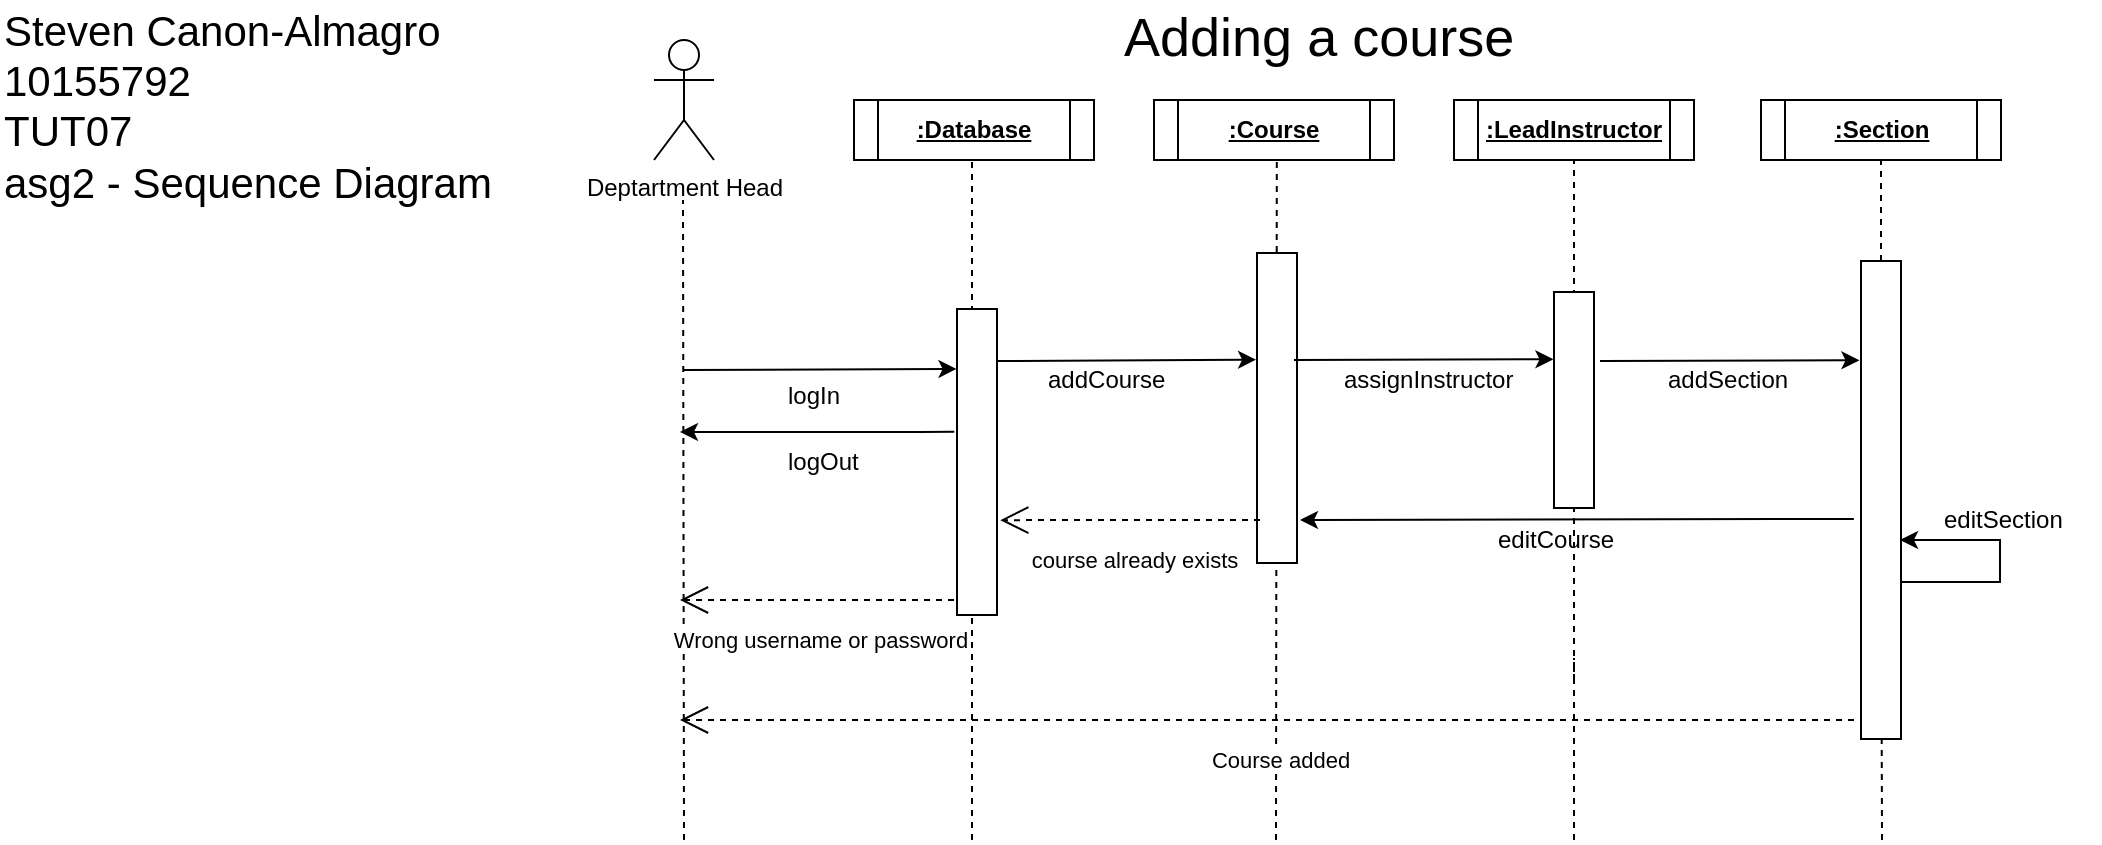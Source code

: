 <mxfile version="10.3.9" type="github"><diagram id="pz2NdhORZHPuAVBG5nWx" name="Page-1"><mxGraphModel dx="2244" dy="876" grid="1" gridSize="10" guides="1" tooltips="1" connect="1" arrows="1" fold="1" page="1" pageScale="1" pageWidth="850" pageHeight="1100" math="0" shadow="0"><root><mxCell id="0"/><mxCell id="1" parent="0"/><mxCell id="IDuYeD1tdNpenIOa_5eZ-41" value="" style="endArrow=none;dashed=1;html=1;entryX=0.5;entryY=1;entryDx=0;entryDy=0;" parent="1" edge="1"><mxGeometry width="50" height="50" relative="1" as="geometry"><mxPoint x="518" y="440" as="sourcePoint"/><mxPoint x="518.412" y="100.088" as="targetPoint"/></mxGeometry></mxCell><mxCell id="IDuYeD1tdNpenIOa_5eZ-20" value="" style="endArrow=none;dashed=1;html=1;" parent="1" edge="1"><mxGeometry width="50" height="50" relative="1" as="geometry"><mxPoint x="667" y="440" as="sourcePoint"/><mxPoint x="667" y="349" as="targetPoint"/></mxGeometry></mxCell><mxCell id="IDuYeD1tdNpenIOa_5eZ-10" value="" style="endArrow=none;dashed=1;html=1;" parent="1" source="IDuYeD1tdNpenIOa_5eZ-9" edge="1"><mxGeometry width="50" height="50" relative="1" as="geometry"><mxPoint x="820.5" y="870" as="sourcePoint"/><mxPoint x="820.5" y="260" as="targetPoint"/></mxGeometry></mxCell><mxCell id="3cr_zocPQ_dNom9h4Y_v-3" value="" style="endArrow=none;dashed=1;html=1;entryX=0.5;entryY=1;entryDx=0;entryDy=0;" parent="1" edge="1"><mxGeometry width="50" height="50" relative="1" as="geometry"><mxPoint x="366" y="440" as="sourcePoint"/><mxPoint x="366" y="100" as="targetPoint"/></mxGeometry></mxCell><mxCell id="3cr_zocPQ_dNom9h4Y_v-4" value="" style="endArrow=none;dashed=1;html=1;entryX=0.5;entryY=1;entryDx=0;entryDy=0;" parent="1" target="3cr_zocPQ_dNom9h4Y_v-8" edge="1"><mxGeometry width="50" height="50" relative="1" as="geometry"><mxPoint x="667" y="360" as="sourcePoint"/><mxPoint x="692" y="128" as="targetPoint"/></mxGeometry></mxCell><mxCell id="3cr_zocPQ_dNom9h4Y_v-5" value="Deptartment Head" style="shape=umlActor;verticalLabelPosition=bottom;labelBackgroundColor=#ffffff;verticalAlign=top;html=1;outlineConnect=0;" parent="1" vertex="1"><mxGeometry x="207" y="40" width="30" height="60" as="geometry"/></mxCell><mxCell id="3cr_zocPQ_dNom9h4Y_v-6" value="&lt;u&gt;&lt;b&gt;:Database&lt;/b&gt;&lt;/u&gt;" style="shape=process;whiteSpace=wrap;html=1;backgroundOutline=1;" parent="1" vertex="1"><mxGeometry x="307" y="70" width="120" height="30" as="geometry"/></mxCell><mxCell id="3cr_zocPQ_dNom9h4Y_v-7" value="&lt;u&gt;&lt;b&gt;:Course&lt;/b&gt;&lt;/u&gt;" style="shape=process;whiteSpace=wrap;html=1;backgroundOutline=1;" parent="1" vertex="1"><mxGeometry x="457" y="70" width="120" height="30" as="geometry"/></mxCell><mxCell id="3cr_zocPQ_dNom9h4Y_v-8" value="&lt;u&gt;&lt;b&gt;:LeadInstructor&lt;/b&gt;&lt;/u&gt;" style="shape=process;whiteSpace=wrap;html=1;backgroundOutline=1;" parent="1" vertex="1"><mxGeometry x="607" y="70" width="120" height="30" as="geometry"/></mxCell><mxCell id="3cr_zocPQ_dNom9h4Y_v-9" value="logIn" style="text;html=1;resizable=0;points=[];autosize=1;align=left;verticalAlign=top;spacingTop=-4;" parent="1" vertex="1"><mxGeometry x="272" y="208" width="40" height="20" as="geometry"/></mxCell><mxCell id="3cr_zocPQ_dNom9h4Y_v-12" value="" style="endArrow=classic;html=1;entryX=0.196;entryY=1.011;entryDx=0;entryDy=0;entryPerimeter=0;" parent="1" target="3cr_zocPQ_dNom9h4Y_v-29" edge="1"><mxGeometry width="50" height="50" relative="1" as="geometry"><mxPoint x="222" y="205" as="sourcePoint"/><mxPoint x="352" y="208" as="targetPoint"/></mxGeometry></mxCell><mxCell id="3cr_zocPQ_dNom9h4Y_v-28" value="" style="rounded=0;whiteSpace=wrap;html=1;rotation=90;" parent="1" vertex="1"><mxGeometry x="441" y="214" width="155" height="20" as="geometry"/></mxCell><mxCell id="3cr_zocPQ_dNom9h4Y_v-29" value="" style="rounded=0;whiteSpace=wrap;html=1;rotation=90;" parent="1" vertex="1"><mxGeometry x="292" y="241" width="153" height="20" as="geometry"/></mxCell><mxCell id="3cr_zocPQ_dNom9h4Y_v-30" value="" style="endArrow=none;dashed=1;html=1;entryX=0.5;entryY=1;entryDx=0;entryDy=0;" parent="1" edge="1"><mxGeometry width="50" height="50" relative="1" as="geometry"><mxPoint x="222" y="440" as="sourcePoint"/><mxPoint x="221.5" y="120" as="targetPoint"/></mxGeometry></mxCell><mxCell id="3cr_zocPQ_dNom9h4Y_v-35" value="" style="endArrow=classic;html=1;entryX=0.401;entryY=1.067;entryDx=0;entryDy=0;entryPerimeter=0;exitX=0.401;exitY=1.067;exitDx=0;exitDy=0;exitPerimeter=0;" parent="1" source="3cr_zocPQ_dNom9h4Y_v-29" edge="1"><mxGeometry width="50" height="50" relative="1" as="geometry"><mxPoint x="350" y="236" as="sourcePoint"/><mxPoint x="220" y="236" as="targetPoint"/><Array as="points"><mxPoint x="330" y="236"/></Array></mxGeometry></mxCell><mxCell id="IDuYeD1tdNpenIOa_5eZ-6" value="&lt;u&gt;&lt;b&gt;:Section&lt;/b&gt;&lt;/u&gt;" style="shape=process;whiteSpace=wrap;html=1;backgroundOutline=1;" parent="1" vertex="1"><mxGeometry x="760.5" y="70" width="120" height="30" as="geometry"/></mxCell><mxCell id="IDuYeD1tdNpenIOa_5eZ-7" value="" style="endArrow=none;dashed=1;html=1;entryX=0.5;entryY=1;entryDx=0;entryDy=0;" parent="1" source="IDuYeD1tdNpenIOa_5eZ-9" target="IDuYeD1tdNpenIOa_5eZ-6" edge="1"><mxGeometry width="50" height="50" relative="1" as="geometry"><mxPoint x="820.5" y="870" as="sourcePoint"/><mxPoint x="30.5" y="890" as="targetPoint"/></mxGeometry></mxCell><mxCell id="IDuYeD1tdNpenIOa_5eZ-9" value="" style="rounded=0;whiteSpace=wrap;html=1;rotation=90;" parent="1" vertex="1"><mxGeometry x="701" y="260" width="239" height="20" as="geometry"/></mxCell><mxCell id="IDuYeD1tdNpenIOa_5eZ-11" value="" style="endArrow=none;dashed=1;html=1;" parent="1" target="IDuYeD1tdNpenIOa_5eZ-9" edge="1"><mxGeometry width="50" height="50" relative="1" as="geometry"><mxPoint x="821" y="440" as="sourcePoint"/><mxPoint x="820.5" y="260" as="targetPoint"/></mxGeometry></mxCell><mxCell id="3cr_zocPQ_dNom9h4Y_v-27" value="" style="rounded=0;whiteSpace=wrap;html=1;rotation=90;" parent="1" vertex="1"><mxGeometry x="613" y="210" width="108" height="20" as="geometry"/></mxCell><mxCell id="IDuYeD1tdNpenIOa_5eZ-50" value="" style="endArrow=classic;html=1;entryX=0.344;entryY=1.023;entryDx=0;entryDy=0;entryPerimeter=0;" parent="1" target="3cr_zocPQ_dNom9h4Y_v-28" edge="1"><mxGeometry width="50" height="50" relative="1" as="geometry"><mxPoint x="379" y="200.5" as="sourcePoint"/><mxPoint x="500" y="200" as="targetPoint"/><Array as="points"/></mxGeometry></mxCell><mxCell id="IDuYeD1tdNpenIOa_5eZ-51" value="addCourse" style="text;html=1;resizable=0;points=[];autosize=1;align=left;verticalAlign=top;spacingTop=-4;" parent="1" vertex="1"><mxGeometry x="402" y="200" width="80" height="20" as="geometry"/></mxCell><mxCell id="IDuYeD1tdNpenIOa_5eZ-52" value="logOut" style="text;html=1;resizable=0;points=[];autosize=1;align=left;verticalAlign=top;spacingTop=-4;" parent="1" vertex="1"><mxGeometry x="272" y="241" width="50" height="20" as="geometry"/></mxCell><mxCell id="IDuYeD1tdNpenIOa_5eZ-53" value="Wrong username or password" style="endArrow=open;endSize=12;dashed=1;html=1;" parent="1" edge="1"><mxGeometry x="-0.022" y="20" width="160" relative="1" as="geometry"><mxPoint x="357" y="320" as="sourcePoint"/><mxPoint x="220" y="320" as="targetPoint"/><Array as="points"><mxPoint x="300" y="320"/></Array><mxPoint as="offset"/></mxGeometry></mxCell><mxCell id="IDuYeD1tdNpenIOa_5eZ-54" value="course already exists" style="endArrow=open;endSize=12;dashed=1;html=1;entryX=0.69;entryY=-0.082;entryDx=0;entryDy=0;entryPerimeter=0;" parent="1" target="3cr_zocPQ_dNom9h4Y_v-29" edge="1"><mxGeometry x="-0.022" y="20" width="160" relative="1" as="geometry"><mxPoint x="510" y="280" as="sourcePoint"/><mxPoint x="380" y="280" as="targetPoint"/><Array as="points"><mxPoint x="460" y="280"/></Array><mxPoint as="offset"/></mxGeometry></mxCell><mxCell id="IDuYeD1tdNpenIOa_5eZ-55" value="" style="endArrow=classic;html=1;entryX=0.364;entryY=0.983;entryDx=0;entryDy=0;entryPerimeter=0;" parent="1" edge="1"><mxGeometry width="50" height="50" relative="1" as="geometry"><mxPoint x="527" y="200" as="sourcePoint"/><mxPoint x="656.714" y="199.643" as="targetPoint"/><Array as="points"/></mxGeometry></mxCell><mxCell id="IDuYeD1tdNpenIOa_5eZ-56" value="assignInstructor" style="text;html=1;resizable=0;points=[];autosize=1;align=left;verticalAlign=top;spacingTop=-4;" parent="1" vertex="1"><mxGeometry x="550" y="200" width="100" height="20" as="geometry"/></mxCell><mxCell id="IDuYeD1tdNpenIOa_5eZ-57" value="" style="endArrow=classic;html=1;entryX=0.364;entryY=0.983;entryDx=0;entryDy=0;entryPerimeter=0;" parent="1" edge="1"><mxGeometry width="50" height="50" relative="1" as="geometry"><mxPoint x="680" y="200.5" as="sourcePoint"/><mxPoint x="809.714" y="200.143" as="targetPoint"/><Array as="points"/></mxGeometry></mxCell><mxCell id="IDuYeD1tdNpenIOa_5eZ-59" value="addSection" style="text;html=1;resizable=0;points=[];autosize=1;align=left;verticalAlign=top;spacingTop=-4;" parent="1" vertex="1"><mxGeometry x="711.5" y="200" width="80" height="20" as="geometry"/></mxCell><mxCell id="IDuYeD1tdNpenIOa_5eZ-63" value="Course added" style="endArrow=open;endSize=12;dashed=1;html=1;" parent="1" edge="1"><mxGeometry x="-0.022" y="20" width="160" relative="1" as="geometry"><mxPoint x="807" y="380" as="sourcePoint"/><mxPoint x="220" y="380" as="targetPoint"/><Array as="points"><mxPoint x="750" y="380"/></Array><mxPoint as="offset"/></mxGeometry></mxCell><mxCell id="IDuYeD1tdNpenIOa_5eZ-64" value="" style="endArrow=classic;html=1;exitX=0.401;exitY=1.067;exitDx=0;exitDy=0;exitPerimeter=0;" parent="1" edge="1"><mxGeometry width="50" height="50" relative="1" as="geometry"><mxPoint x="806.931" y="279.5" as="sourcePoint"/><mxPoint x="530" y="280" as="targetPoint"/><Array as="points"><mxPoint x="780" y="279.5"/></Array></mxGeometry></mxCell><mxCell id="IDuYeD1tdNpenIOa_5eZ-65" value="editCourse" style="text;html=1;resizable=0;points=[];autosize=1;align=left;verticalAlign=top;spacingTop=-4;" parent="1" vertex="1"><mxGeometry x="627" y="280" width="80" height="20" as="geometry"/></mxCell><mxCell id="IDuYeD1tdNpenIOa_5eZ-66" value="" style="endArrow=classic;html=1;rounded=0;" parent="1" edge="1"><mxGeometry width="50" height="50" relative="1" as="geometry"><mxPoint x="830" y="311" as="sourcePoint"/><mxPoint x="830" y="290" as="targetPoint"/><Array as="points"><mxPoint x="880" y="311"/><mxPoint x="880" y="290"/></Array></mxGeometry></mxCell><mxCell id="IDuYeD1tdNpenIOa_5eZ-68" value="editSection" style="text;html=1;resizable=0;points=[];autosize=1;align=left;verticalAlign=top;spacingTop=-4;" parent="1" vertex="1"><mxGeometry x="850" y="270" width="80" height="20" as="geometry"/></mxCell><mxCell id="iHB-D0kziZvhIJY4YVsm-1" value="&lt;div style=&quot;font-size: 21px&quot;&gt;&lt;font style=&quot;font-size: 21px&quot;&gt;Steven Canon-Almagro&lt;/font&gt;&lt;/div&gt;&lt;div style=&quot;font-size: 21px&quot;&gt;&lt;font style=&quot;font-size: 21px&quot;&gt;10155792&lt;/font&gt;&lt;/div&gt;&lt;div style=&quot;font-size: 21px&quot;&gt;&lt;font style=&quot;font-size: 21px&quot;&gt;TUT07&lt;br&gt;&lt;/font&gt;&lt;/div&gt;&lt;div style=&quot;font-size: 21px&quot;&gt;&lt;font style=&quot;font-size: 21px&quot;&gt;asg2 - Sequence Diagram&lt;br&gt;&lt;/font&gt;&lt;/div&gt;" style="text;html=1;resizable=0;points=[];autosize=1;align=left;verticalAlign=top;spacingTop=-4;" vertex="1" parent="1"><mxGeometry x="-120" y="20" width="270" height="60" as="geometry"/></mxCell><mxCell id="iHB-D0kziZvhIJY4YVsm-2" value="&lt;font style=&quot;font-size: 27px&quot;&gt;Adding a course&lt;br&gt;&lt;/font&gt;" style="text;html=1;resizable=0;points=[];autosize=1;align=left;verticalAlign=top;spacingTop=-4;" vertex="1" parent="1"><mxGeometry x="440" y="20" width="210" height="20" as="geometry"/></mxCell></root></mxGraphModel></diagram></mxfile>
